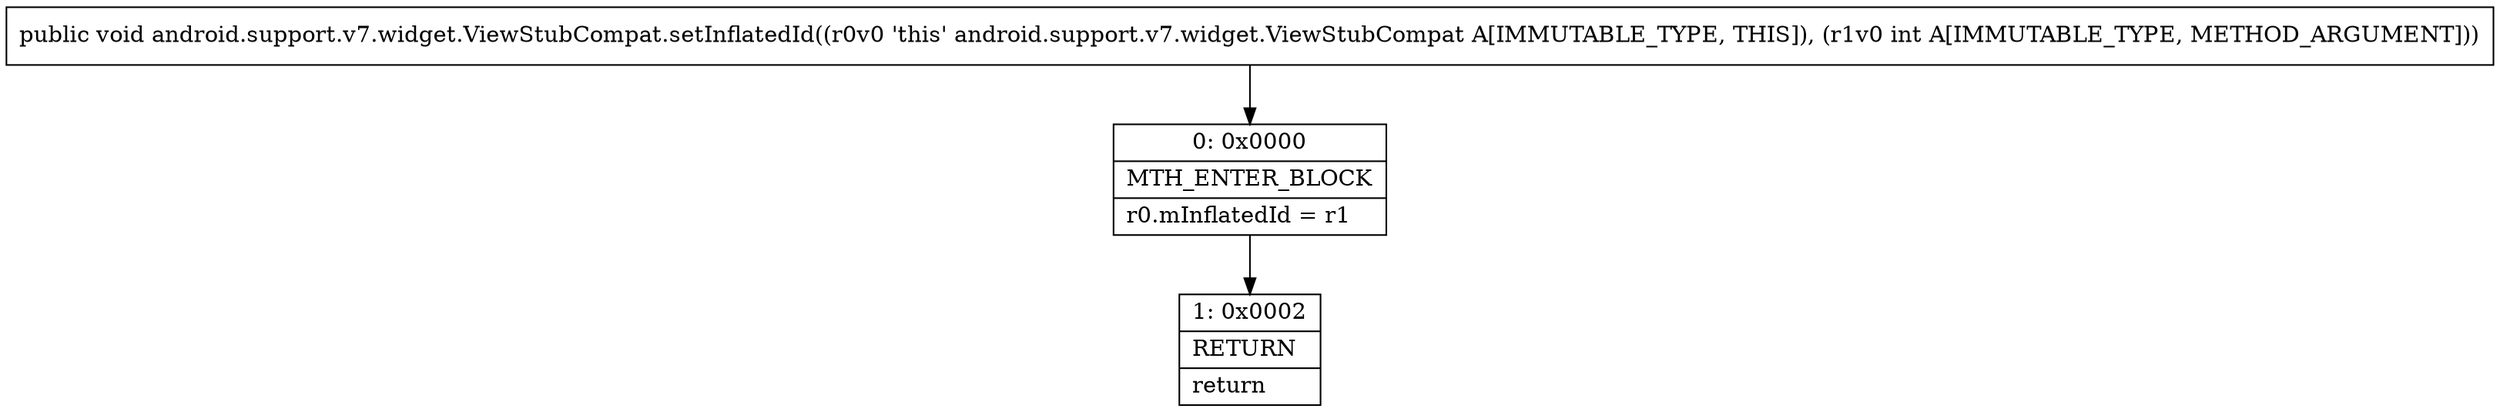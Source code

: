 digraph "CFG forandroid.support.v7.widget.ViewStubCompat.setInflatedId(I)V" {
Node_0 [shape=record,label="{0\:\ 0x0000|MTH_ENTER_BLOCK\l|r0.mInflatedId = r1\l}"];
Node_1 [shape=record,label="{1\:\ 0x0002|RETURN\l|return\l}"];
MethodNode[shape=record,label="{public void android.support.v7.widget.ViewStubCompat.setInflatedId((r0v0 'this' android.support.v7.widget.ViewStubCompat A[IMMUTABLE_TYPE, THIS]), (r1v0 int A[IMMUTABLE_TYPE, METHOD_ARGUMENT])) }"];
MethodNode -> Node_0;
Node_0 -> Node_1;
}

